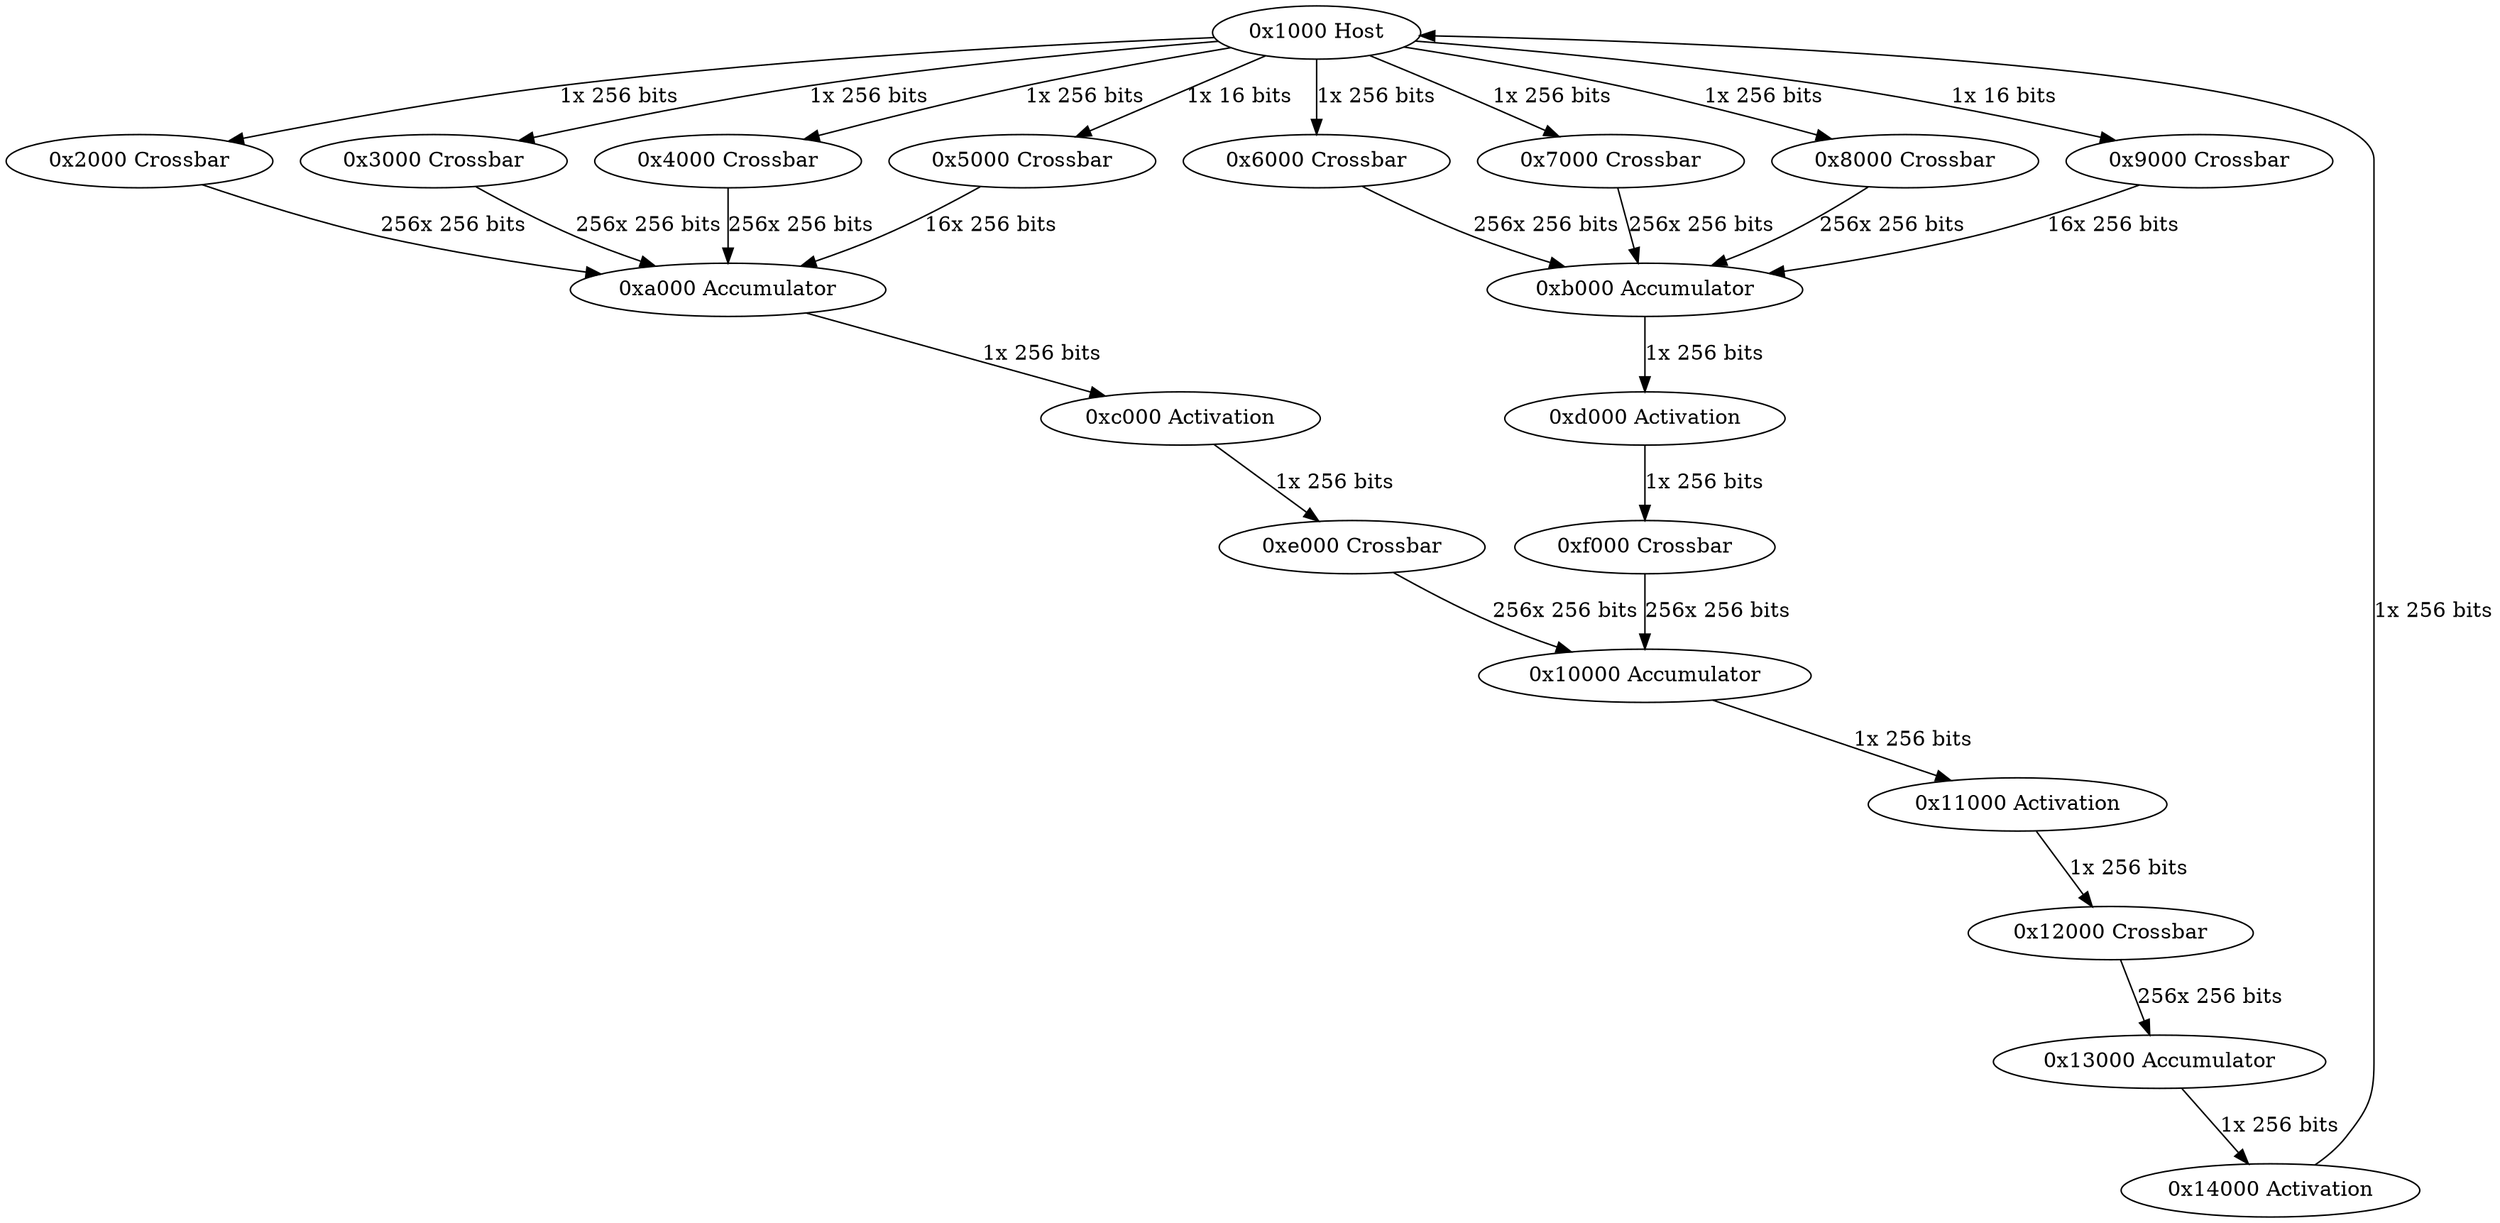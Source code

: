 digraph InterconnectGraph {
  "0x1000 Host" -> "0x2000 Crossbar" [label="1x 256 bits"];
  "0x1000 Host" -> "0x3000 Crossbar" [label="1x 256 bits"];
  "0x1000 Host" -> "0x4000 Crossbar" [label="1x 256 bits"];
  "0x1000 Host" -> "0x5000 Crossbar" [label="1x 16 bits"];
  "0x1000 Host" -> "0x6000 Crossbar" [label="1x 256 bits"];
  "0x1000 Host" -> "0x7000 Crossbar" [label="1x 256 bits"];
  "0x1000 Host" -> "0x8000 Crossbar" [label="1x 256 bits"];
  "0x1000 Host" -> "0x9000 Crossbar" [label="1x 16 bits"];
  "0x2000 Crossbar" -> "0xa000 Accumulator" [label="256x 256 bits"];
  "0x3000 Crossbar" -> "0xa000 Accumulator" [label="256x 256 bits"];
  "0x4000 Crossbar" -> "0xa000 Accumulator" [label="256x 256 bits"];
  "0x5000 Crossbar" -> "0xa000 Accumulator" [label="16x 256 bits"];
  "0xa000 Accumulator" -> "0xc000 Activation" [label="1x 256 bits"];
  "0x6000 Crossbar" -> "0xb000 Accumulator" [label="256x 256 bits"];
  "0x7000 Crossbar" -> "0xb000 Accumulator" [label="256x 256 bits"];
  "0x8000 Crossbar" -> "0xb000 Accumulator" [label="256x 256 bits"];
  "0x9000 Crossbar" -> "0xb000 Accumulator" [label="16x 256 bits"];
  "0xb000 Accumulator" -> "0xd000 Activation" [label="1x 256 bits"];
  "0xc000 Activation" -> "0xe000 Crossbar" [label="1x 256 bits"];
  "0xd000 Activation" -> "0xf000 Crossbar" [label="1x 256 bits"];
  "0xe000 Crossbar" -> "0x10000 Accumulator" [label="256x 256 bits"];
  "0xf000 Crossbar" -> "0x10000 Accumulator" [label="256x 256 bits"];
  "0x10000 Accumulator" -> "0x11000 Activation" [label="1x 256 bits"];
  "0x11000 Activation" -> "0x12000 Crossbar" [label="1x 256 bits"];
  "0x12000 Crossbar" -> "0x13000 Accumulator" [label="256x 256 bits"];
  "0x13000 Accumulator" -> "0x14000 Activation" [label="1x 256 bits"];
  "0x14000 Activation" -> "0x1000 Host" [label="1x 256 bits"];
}
